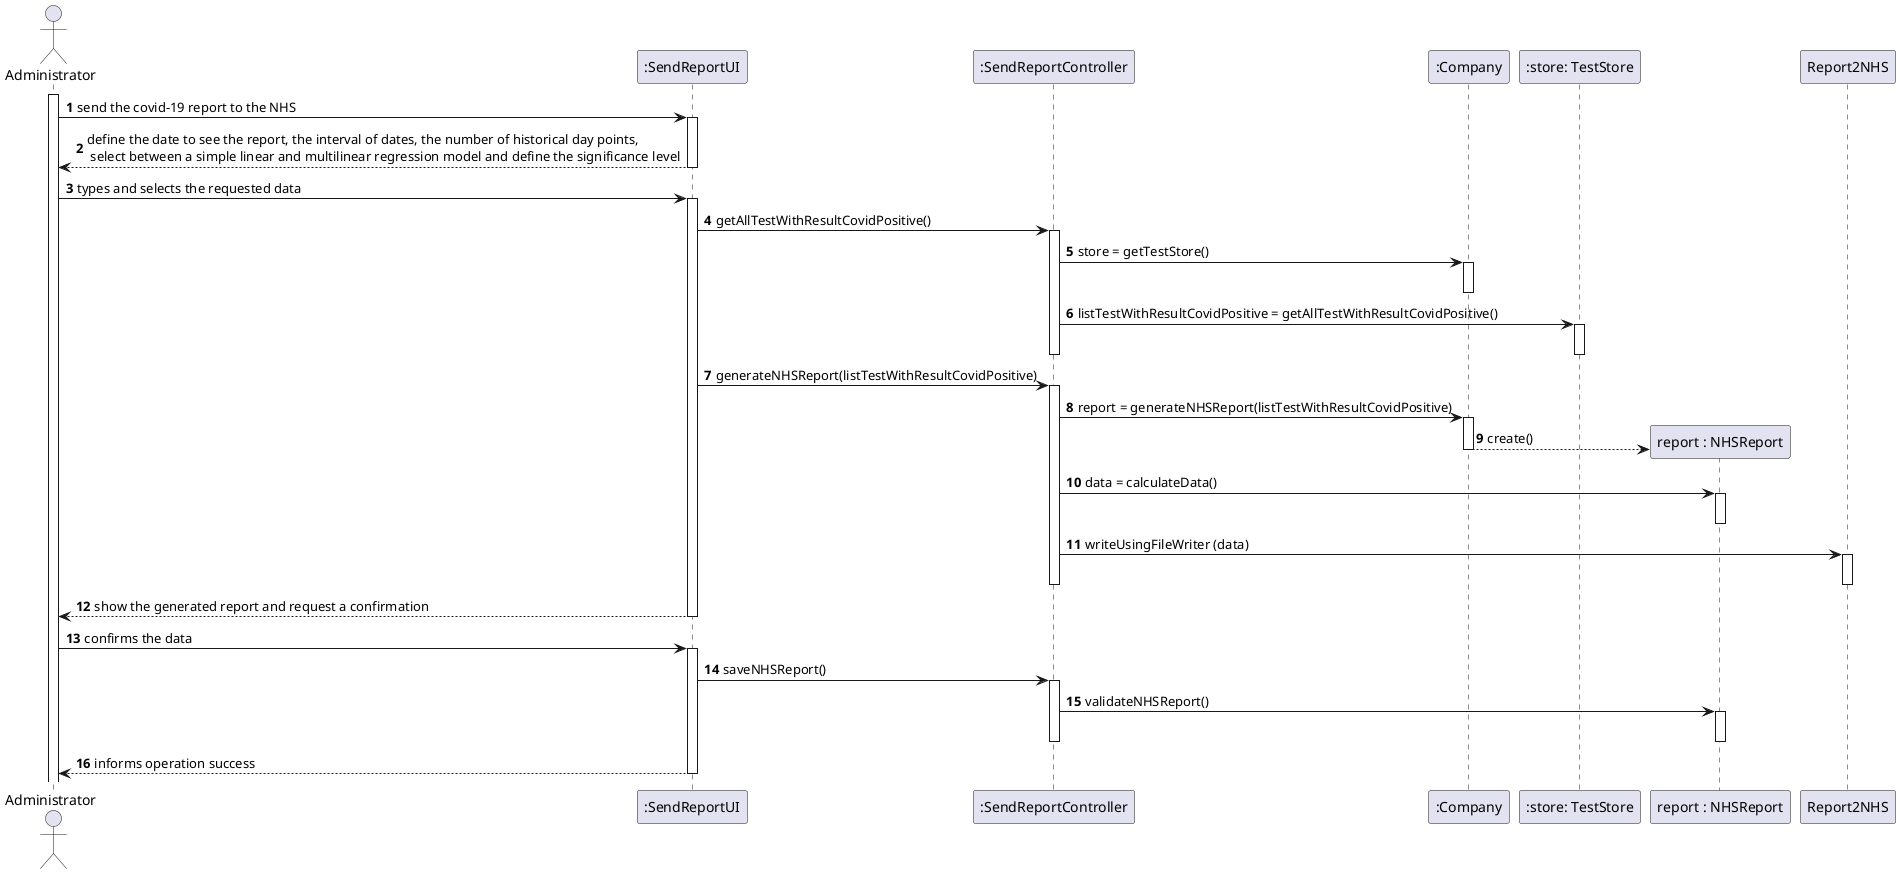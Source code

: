 @startuml
'https://plantuml.com/sequence-diagram

autonumber

actor "Administrator" as A
activate A


A -> ":SendReportUI" : send the covid-19 report to the NHS
activate ":SendReportUI"
":SendReportUI" --> A: define the date to see the report, the interval of dates, the number of historical day points, \n select between a simple linear and multilinear regression model and define the significance level
deactivate ":SendReportUI"

A -> ":SendReportUI" : types and selects the requested data
activate ":SendReportUI"
":SendReportUI" -> ":SendReportController": getAllTestWithResultCovidPositive()

activate ":SendReportController"
":SendReportController" -> ":Company" : store = getTestStore()
activate ":Company"
deactivate ":Company"

":SendReportController" -> ":store: TestStore" : listTestWithResultCovidPositive = getAllTestWithResultCovidPositive()
activate ":store: TestStore"
deactivate ":store: TestStore"

deactivate ":SendReportController"

":SendReportUI" -> ":SendReportController" : generateNHSReport(listTestWithResultCovidPositive)
activate ":SendReportController"

":SendReportController" -> ":Company" : report = generateNHSReport(listTestWithResultCovidPositive)
activate ":Company"

create "report : NHSReport"
":Company" --> "report : NHSReport" : create()

deactivate ":Company"

":SendReportController" -> "report : NHSReport": data = calculateData()
activate "report : NHSReport"
deactivate "report : NHSReport"

":SendReportController" -> "Report2NHS": writeUsingFileWriter (data)

activate "Report2NHS"

deactivate "Report2NHS"

deactivate ":SendReportController"

":SendReportUI" --> A: show the generated report and request a confirmation
deactivate ":SendReportUI"

A -> ":SendReportUI": confirms the data
activate ":SendReportUI"

":SendReportUI" -> ":SendReportController": saveNHSReport()

activate ":SendReportController"

":SendReportController" -> "report : NHSReport" : validateNHSReport()
activate "report : NHSReport"
deactivate "report : NHSReport"

deactivate ":SendReportController"


":SendReportUI" --> A: informs operation success
deactivate ":SendReportUI"

@enduml